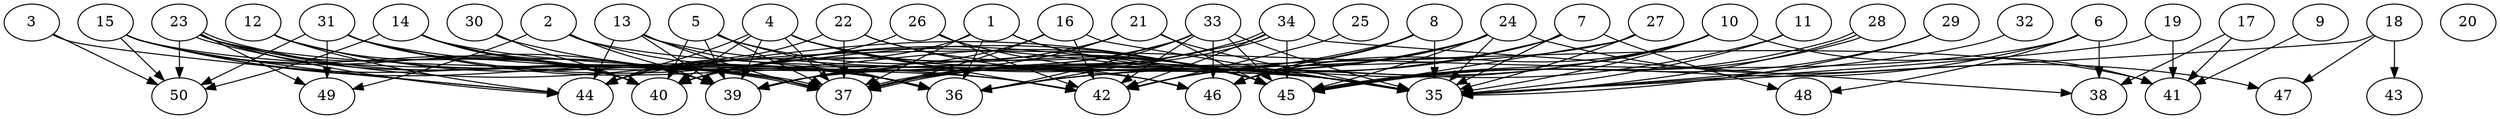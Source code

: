 // DAG automatically generated by daggen at Thu Oct  3 14:07:57 2019
// ./daggen --dot -n 50 --ccr 0.4 --fat 0.9 --regular 0.9 --density 0.6 --mindata 5242880 --maxdata 52428800 
digraph G {
  1 [size="124848640", alpha="0.17", expect_size="49939456"] 
  1 -> 35 [size ="49939456"]
  1 -> 36 [size ="49939456"]
  1 -> 37 [size ="49939456"]
  1 -> 40 [size ="49939456"]
  1 -> 45 [size ="49939456"]
  2 [size="28710400", alpha="0.14", expect_size="11484160"] 
  2 -> 35 [size ="11484160"]
  2 -> 36 [size ="11484160"]
  2 -> 39 [size ="11484160"]
  2 -> 49 [size ="11484160"]
  3 [size="60546560", alpha="0.12", expect_size="24218624"] 
  3 -> 44 [size ="24218624"]
  3 -> 50 [size ="24218624"]
  4 [size="52165120", alpha="0.08", expect_size="20866048"] 
  4 -> 35 [size ="20866048"]
  4 -> 37 [size ="20866048"]
  4 -> 39 [size ="20866048"]
  4 -> 40 [size ="20866048"]
  4 -> 42 [size ="20866048"]
  4 -> 44 [size ="20866048"]
  4 -> 45 [size ="20866048"]
  4 -> 46 [size ="20866048"]
  5 [size="60940800", alpha="0.16", expect_size="24376320"] 
  5 -> 36 [size ="24376320"]
  5 -> 37 [size ="24376320"]
  5 -> 39 [size ="24376320"]
  5 -> 40 [size ="24376320"]
  5 -> 45 [size ="24376320"]
  6 [size="58516480", alpha="0.15", expect_size="23406592"] 
  6 -> 38 [size ="23406592"]
  6 -> 44 [size ="23406592"]
  6 -> 45 [size ="23406592"]
  6 -> 48 [size ="23406592"]
  7 [size="92997120", alpha="0.16", expect_size="37198848"] 
  7 -> 35 [size ="37198848"]
  7 -> 36 [size ="37198848"]
  7 -> 40 [size ="37198848"]
  7 -> 46 [size ="37198848"]
  7 -> 48 [size ="37198848"]
  8 [size="46924800", alpha="0.15", expect_size="18769920"] 
  8 -> 35 [size ="18769920"]
  8 -> 39 [size ="18769920"]
  8 -> 42 [size ="18769920"]
  8 -> 46 [size ="18769920"]
  9 [size="103649280", alpha="0.17", expect_size="41459712"] 
  9 -> 41 [size ="41459712"]
  10 [size="85770240", alpha="0.13", expect_size="34308096"] 
  10 -> 35 [size ="34308096"]
  10 -> 36 [size ="34308096"]
  10 -> 37 [size ="34308096"]
  10 -> 41 [size ="34308096"]
  10 -> 45 [size ="34308096"]
  10 -> 46 [size ="34308096"]
  11 [size="48834560", alpha="0.19", expect_size="19533824"] 
  11 -> 35 [size ="19533824"]
  11 -> 36 [size ="19533824"]
  12 [size="30361600", alpha="0.08", expect_size="12144640"] 
  12 -> 36 [size ="12144640"]
  12 -> 37 [size ="12144640"]
  12 -> 40 [size ="12144640"]
  12 -> 44 [size ="12144640"]
  13 [size="113413120", alpha="0.05", expect_size="45365248"] 
  13 -> 36 [size ="45365248"]
  13 -> 37 [size ="45365248"]
  13 -> 39 [size ="45365248"]
  13 -> 41 [size ="45365248"]
  13 -> 44 [size ="45365248"]
  14 [size="67102720", alpha="0.15", expect_size="26841088"] 
  14 -> 35 [size ="26841088"]
  14 -> 36 [size ="26841088"]
  14 -> 37 [size ="26841088"]
  14 -> 39 [size ="26841088"]
  14 -> 40 [size ="26841088"]
  14 -> 50 [size ="26841088"]
  15 [size="115118080", alpha="0.16", expect_size="46047232"] 
  15 -> 36 [size ="46047232"]
  15 -> 37 [size ="46047232"]
  15 -> 39 [size ="46047232"]
  15 -> 40 [size ="46047232"]
  15 -> 42 [size ="46047232"]
  15 -> 44 [size ="46047232"]
  15 -> 50 [size ="46047232"]
  16 [size="90183680", alpha="0.15", expect_size="36073472"] 
  16 -> 35 [size ="36073472"]
  16 -> 37 [size ="36073472"]
  16 -> 39 [size ="36073472"]
  16 -> 42 [size ="36073472"]
  17 [size="58695680", alpha="0.08", expect_size="23478272"] 
  17 -> 38 [size ="23478272"]
  17 -> 41 [size ="23478272"]
  18 [size="33349120", alpha="0.13", expect_size="13339648"] 
  18 -> 35 [size ="13339648"]
  18 -> 43 [size ="13339648"]
  18 -> 47 [size ="13339648"]
  19 [size="123781120", alpha="0.08", expect_size="49512448"] 
  19 -> 35 [size ="49512448"]
  19 -> 41 [size ="49512448"]
  20 [size="103838720", alpha="0.03", expect_size="41535488"] 
  21 [size="59694080", alpha="0.16", expect_size="23877632"] 
  21 -> 35 [size ="23877632"]
  21 -> 37 [size ="23877632"]
  21 -> 40 [size ="23877632"]
  21 -> 45 [size ="23877632"]
  22 [size="51046400", alpha="0.12", expect_size="20418560"] 
  22 -> 35 [size ="20418560"]
  22 -> 37 [size ="20418560"]
  22 -> 44 [size ="20418560"]
  22 -> 45 [size ="20418560"]
  23 [size="100252160", alpha="0.16", expect_size="40100864"] 
  23 -> 37 [size ="40100864"]
  23 -> 37 [size ="40100864"]
  23 -> 40 [size ="40100864"]
  23 -> 44 [size ="40100864"]
  23 -> 45 [size ="40100864"]
  23 -> 46 [size ="40100864"]
  23 -> 49 [size ="40100864"]
  23 -> 50 [size ="40100864"]
  24 [size="129367040", alpha="0.07", expect_size="51746816"] 
  24 -> 35 [size ="51746816"]
  24 -> 37 [size ="51746816"]
  24 -> 40 [size ="51746816"]
  24 -> 42 [size ="51746816"]
  24 -> 45 [size ="51746816"]
  24 -> 47 [size ="51746816"]
  25 [size="99125760", alpha="0.06", expect_size="39650304"] 
  25 -> 42 [size ="39650304"]
  26 [size="77355520", alpha="0.13", expect_size="30942208"] 
  26 -> 35 [size ="30942208"]
  26 -> 42 [size ="30942208"]
  26 -> 44 [size ="30942208"]
  27 [size="48719360", alpha="0.13", expect_size="19487744"] 
  27 -> 35 [size ="19487744"]
  27 -> 39 [size ="19487744"]
  27 -> 45 [size ="19487744"]
  28 [size="97853440", alpha="0.19", expect_size="39141376"] 
  28 -> 35 [size ="39141376"]
  28 -> 45 [size ="39141376"]
  28 -> 45 [size ="39141376"]
  29 [size="57121280", alpha="0.00", expect_size="22848512"] 
  29 -> 35 [size ="22848512"]
  29 -> 45 [size ="22848512"]
  30 [size="104238080", alpha="0.14", expect_size="41695232"] 
  30 -> 40 [size ="41695232"]
  30 -> 45 [size ="41695232"]
  31 [size="119375360", alpha="0.14", expect_size="47750144"] 
  31 -> 35 [size ="47750144"]
  31 -> 39 [size ="47750144"]
  31 -> 40 [size ="47750144"]
  31 -> 42 [size ="47750144"]
  31 -> 45 [size ="47750144"]
  31 -> 49 [size ="47750144"]
  31 -> 50 [size ="47750144"]
  32 [size="96307200", alpha="0.16", expect_size="38522880"] 
  32 -> 35 [size ="38522880"]
  33 [size="50639360", alpha="0.16", expect_size="20255744"] 
  33 -> 35 [size ="20255744"]
  33 -> 36 [size ="20255744"]
  33 -> 37 [size ="20255744"]
  33 -> 39 [size ="20255744"]
  33 -> 42 [size ="20255744"]
  33 -> 45 [size ="20255744"]
  33 -> 46 [size ="20255744"]
  34 [size="29813760", alpha="0.04", expect_size="11925504"] 
  34 -> 36 [size ="11925504"]
  34 -> 37 [size ="11925504"]
  34 -> 37 [size ="11925504"]
  34 -> 38 [size ="11925504"]
  34 -> 42 [size ="11925504"]
  34 -> 45 [size ="11925504"]
  35 [size="72890880", alpha="0.10", expect_size="29156352"] 
  36 [size="109742080", alpha="0.10", expect_size="43896832"] 
  37 [size="67811840", alpha="0.16", expect_size="27124736"] 
  38 [size="26992640", alpha="0.07", expect_size="10797056"] 
  39 [size="21102080", alpha="0.16", expect_size="8440832"] 
  40 [size="22717440", alpha="0.00", expect_size="9086976"] 
  41 [size="104501760", alpha="0.12", expect_size="41800704"] 
  42 [size="66252800", alpha="0.11", expect_size="26501120"] 
  43 [size="43194880", alpha="0.05", expect_size="17277952"] 
  44 [size="17671680", alpha="0.18", expect_size="7068672"] 
  45 [size="43676160", alpha="0.06", expect_size="17470464"] 
  46 [size="105256960", alpha="0.04", expect_size="42102784"] 
  47 [size="43566080", alpha="0.09", expect_size="17426432"] 
  48 [size="22156800", alpha="0.08", expect_size="8862720"] 
  49 [size="61271040", alpha="0.15", expect_size="24508416"] 
  50 [size="35655680", alpha="0.17", expect_size="14262272"] 
}
